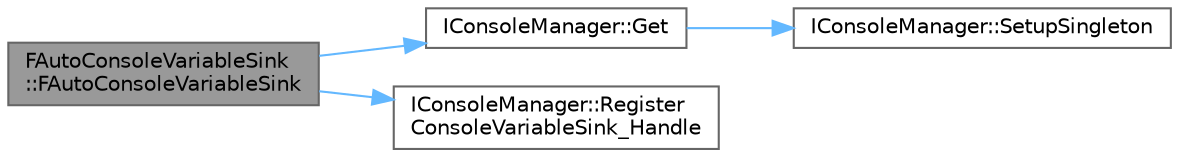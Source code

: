 digraph "FAutoConsoleVariableSink::FAutoConsoleVariableSink"
{
 // INTERACTIVE_SVG=YES
 // LATEX_PDF_SIZE
  bgcolor="transparent";
  edge [fontname=Helvetica,fontsize=10,labelfontname=Helvetica,labelfontsize=10];
  node [fontname=Helvetica,fontsize=10,shape=box,height=0.2,width=0.4];
  rankdir="LR";
  Node1 [id="Node000001",label="FAutoConsoleVariableSink\l::FAutoConsoleVariableSink",height=0.2,width=0.4,color="gray40", fillcolor="grey60", style="filled", fontcolor="black",tooltip="Constructor, saves the argument for future removal from the console variable system."];
  Node1 -> Node2 [id="edge1_Node000001_Node000002",color="steelblue1",style="solid",tooltip=" "];
  Node2 [id="Node000002",label="IConsoleManager::Get",height=0.2,width=0.4,color="grey40", fillcolor="white", style="filled",URL="$d5/d29/structIConsoleManager.html#a793b0ff615f0bada18fbf4b2b906f26b",tooltip="Returns the singleton for the console manager."];
  Node2 -> Node3 [id="edge2_Node000002_Node000003",color="steelblue1",style="solid",tooltip=" "];
  Node3 [id="Node000003",label="IConsoleManager::SetupSingleton",height=0.2,width=0.4,color="grey40", fillcolor="white", style="filled",URL="$d5/d29/structIConsoleManager.html#a7b4934ba9144108a7de7599ed098f834",tooltip="Function to create the singleton."];
  Node1 -> Node4 [id="edge3_Node000001_Node000004",color="steelblue1",style="solid",tooltip=" "];
  Node4 [id="Node000004",label="IConsoleManager::Register\lConsoleVariableSink_Handle",height=0.2,width=0.4,color="grey40", fillcolor="white", style="filled",URL="$d5/d29/structIConsoleManager.html#af62de6875fa697d4c5c18e6f15eb1c53",tooltip="The registered command is executed at few defined points (see CallAllConsoleVariableSinks)"];
}
